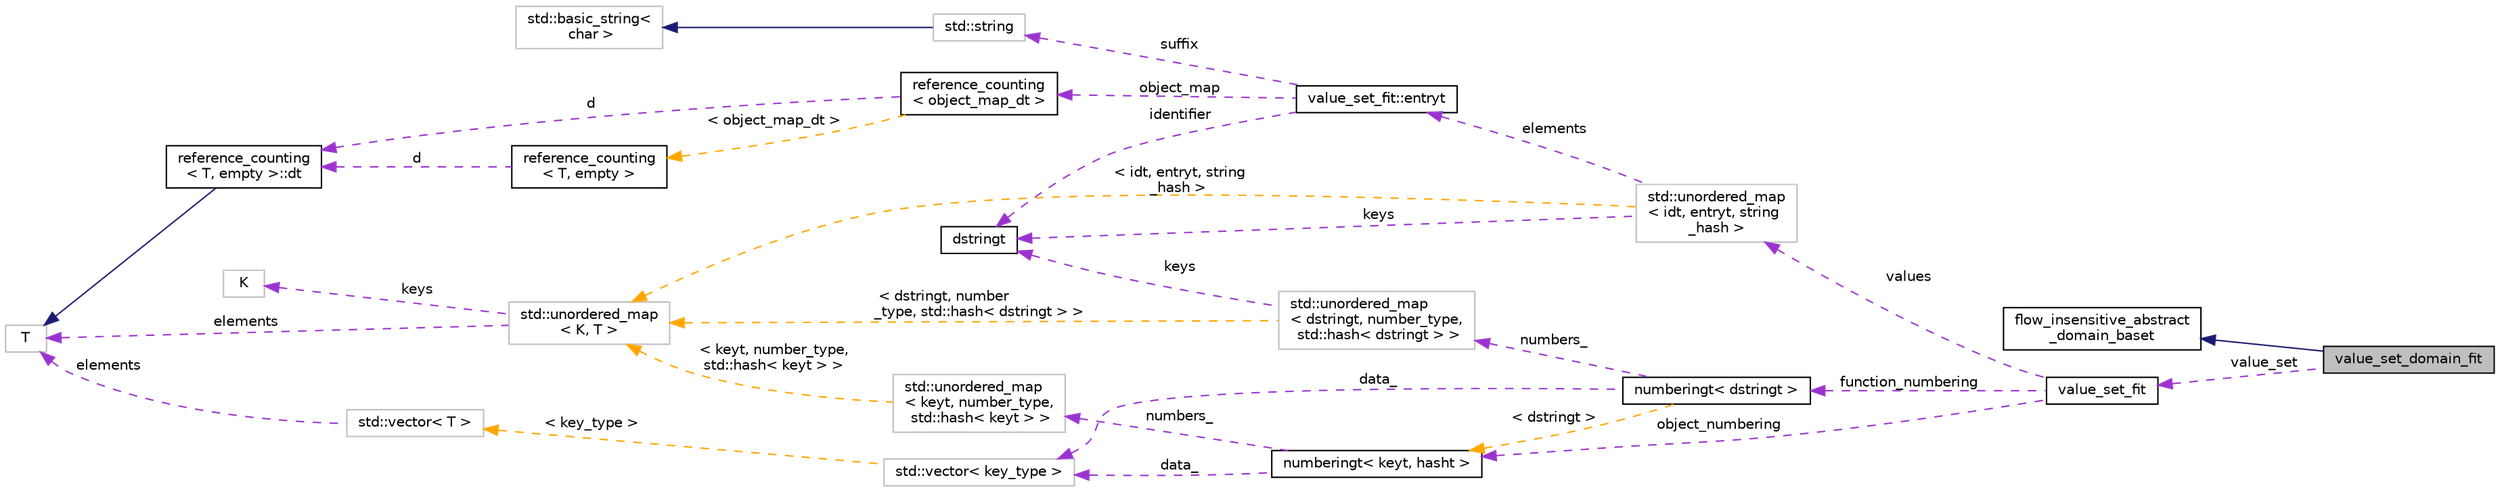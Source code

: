 digraph "value_set_domain_fit"
{
 // LATEX_PDF_SIZE
  bgcolor="transparent";
  edge [fontname="Helvetica",fontsize="10",labelfontname="Helvetica",labelfontsize="10"];
  node [fontname="Helvetica",fontsize="10",shape=record];
  rankdir="LR";
  Node1 [label="value_set_domain_fit",height=0.2,width=0.4,color="black", fillcolor="grey75", style="filled", fontcolor="black",tooltip=" "];
  Node2 -> Node1 [dir="back",color="midnightblue",fontsize="10",style="solid",fontname="Helvetica"];
  Node2 [label="flow_insensitive_abstract\l_domain_baset",height=0.2,width=0.4,color="black",URL="$classflow__insensitive__abstract__domain__baset.html",tooltip=" "];
  Node3 -> Node1 [dir="back",color="darkorchid3",fontsize="10",style="dashed",label=" value_set" ,fontname="Helvetica"];
  Node3 [label="value_set_fit",height=0.2,width=0.4,color="black",URL="$classvalue__set__fit.html",tooltip=" "];
  Node4 -> Node3 [dir="back",color="darkorchid3",fontsize="10",style="dashed",label=" function_numbering" ,fontname="Helvetica"];
  Node4 [label="numberingt\< dstringt \>",height=0.2,width=0.4,color="black",URL="$classnumberingt.html",tooltip=" "];
  Node5 -> Node4 [dir="back",color="darkorchid3",fontsize="10",style="dashed",label=" numbers_" ,fontname="Helvetica"];
  Node5 [label="std::unordered_map\l\< dstringt, number_type,\l std::hash\< dstringt \> \>",height=0.2,width=0.4,color="grey75",tooltip=" "];
  Node6 -> Node5 [dir="back",color="darkorchid3",fontsize="10",style="dashed",label=" keys" ,fontname="Helvetica"];
  Node6 [label="dstringt",height=0.2,width=0.4,color="black",URL="$classdstringt.html",tooltip="dstringt has one field, an unsigned integer no which is an index into a static table of strings."];
  Node7 -> Node5 [dir="back",color="orange",fontsize="10",style="dashed",label=" \< dstringt, number\l_type, std::hash\< dstringt \> \>" ,fontname="Helvetica"];
  Node7 [label="std::unordered_map\l\< K, T \>",height=0.2,width=0.4,color="grey75",tooltip="STL class."];
  Node8 -> Node7 [dir="back",color="darkorchid3",fontsize="10",style="dashed",label=" keys" ,fontname="Helvetica"];
  Node8 [label="K",height=0.2,width=0.4,color="grey75",tooltip=" "];
  Node9 -> Node7 [dir="back",color="darkorchid3",fontsize="10",style="dashed",label=" elements" ,fontname="Helvetica"];
  Node9 [label="T",height=0.2,width=0.4,color="grey75",tooltip=" "];
  Node10 -> Node4 [dir="back",color="darkorchid3",fontsize="10",style="dashed",label=" data_" ,fontname="Helvetica"];
  Node10 [label="std::vector\< key_type \>",height=0.2,width=0.4,color="grey75",tooltip=" "];
  Node11 -> Node10 [dir="back",color="orange",fontsize="10",style="dashed",label=" \< key_type \>" ,fontname="Helvetica"];
  Node11 [label="std::vector\< T \>",height=0.2,width=0.4,color="grey75",tooltip="STL class."];
  Node9 -> Node11 [dir="back",color="darkorchid3",fontsize="10",style="dashed",label=" elements" ,fontname="Helvetica"];
  Node12 -> Node4 [dir="back",color="orange",fontsize="10",style="dashed",label=" \< dstringt \>" ,fontname="Helvetica"];
  Node12 [label="numberingt\< keyt, hasht \>",height=0.2,width=0.4,color="black",URL="$classnumberingt.html",tooltip=" "];
  Node13 -> Node12 [dir="back",color="darkorchid3",fontsize="10",style="dashed",label=" numbers_" ,fontname="Helvetica"];
  Node13 [label="std::unordered_map\l\< keyt, number_type,\l std::hash\< keyt \> \>",height=0.2,width=0.4,color="grey75",tooltip=" "];
  Node7 -> Node13 [dir="back",color="orange",fontsize="10",style="dashed",label=" \< keyt, number_type,\l std::hash\< keyt \> \>" ,fontname="Helvetica"];
  Node10 -> Node12 [dir="back",color="darkorchid3",fontsize="10",style="dashed",label=" data_" ,fontname="Helvetica"];
  Node14 -> Node3 [dir="back",color="darkorchid3",fontsize="10",style="dashed",label=" values" ,fontname="Helvetica"];
  Node14 [label="std::unordered_map\l\< idt, entryt, string\l_hash \>",height=0.2,width=0.4,color="grey75",tooltip=" "];
  Node6 -> Node14 [dir="back",color="darkorchid3",fontsize="10",style="dashed",label=" keys" ,fontname="Helvetica"];
  Node15 -> Node14 [dir="back",color="darkorchid3",fontsize="10",style="dashed",label=" elements" ,fontname="Helvetica"];
  Node15 [label="value_set_fit::entryt",height=0.2,width=0.4,color="black",URL="$structvalue__set__fit_1_1entryt.html",tooltip=" "];
  Node16 -> Node15 [dir="back",color="darkorchid3",fontsize="10",style="dashed",label=" object_map" ,fontname="Helvetica"];
  Node16 [label="reference_counting\l\< object_map_dt \>",height=0.2,width=0.4,color="black",URL="$classreference__counting.html",tooltip=" "];
  Node17 -> Node16 [dir="back",color="darkorchid3",fontsize="10",style="dashed",label=" d" ,fontname="Helvetica"];
  Node17 [label="reference_counting\l\< T, empty \>::dt",height=0.2,width=0.4,color="black",URL="$classreference__counting_1_1dt.html",tooltip=" "];
  Node9 -> Node17 [dir="back",color="midnightblue",fontsize="10",style="solid",fontname="Helvetica"];
  Node18 -> Node16 [dir="back",color="orange",fontsize="10",style="dashed",label=" \< object_map_dt \>" ,fontname="Helvetica"];
  Node18 [label="reference_counting\l\< T, empty \>",height=0.2,width=0.4,color="black",URL="$classreference__counting.html",tooltip=" "];
  Node17 -> Node18 [dir="back",color="darkorchid3",fontsize="10",style="dashed",label=" d" ,fontname="Helvetica"];
  Node6 -> Node15 [dir="back",color="darkorchid3",fontsize="10",style="dashed",label=" identifier" ,fontname="Helvetica"];
  Node19 -> Node15 [dir="back",color="darkorchid3",fontsize="10",style="dashed",label=" suffix" ,fontname="Helvetica"];
  Node19 [label="std::string",height=0.2,width=0.4,color="grey75",tooltip="STL class."];
  Node20 -> Node19 [dir="back",color="midnightblue",fontsize="10",style="solid",fontname="Helvetica"];
  Node20 [label="std::basic_string\<\l char \>",height=0.2,width=0.4,color="grey75",tooltip="STL class."];
  Node7 -> Node14 [dir="back",color="orange",fontsize="10",style="dashed",label=" \< idt, entryt, string\l_hash \>" ,fontname="Helvetica"];
  Node12 -> Node3 [dir="back",color="darkorchid3",fontsize="10",style="dashed",label=" object_numbering" ,fontname="Helvetica"];
}
